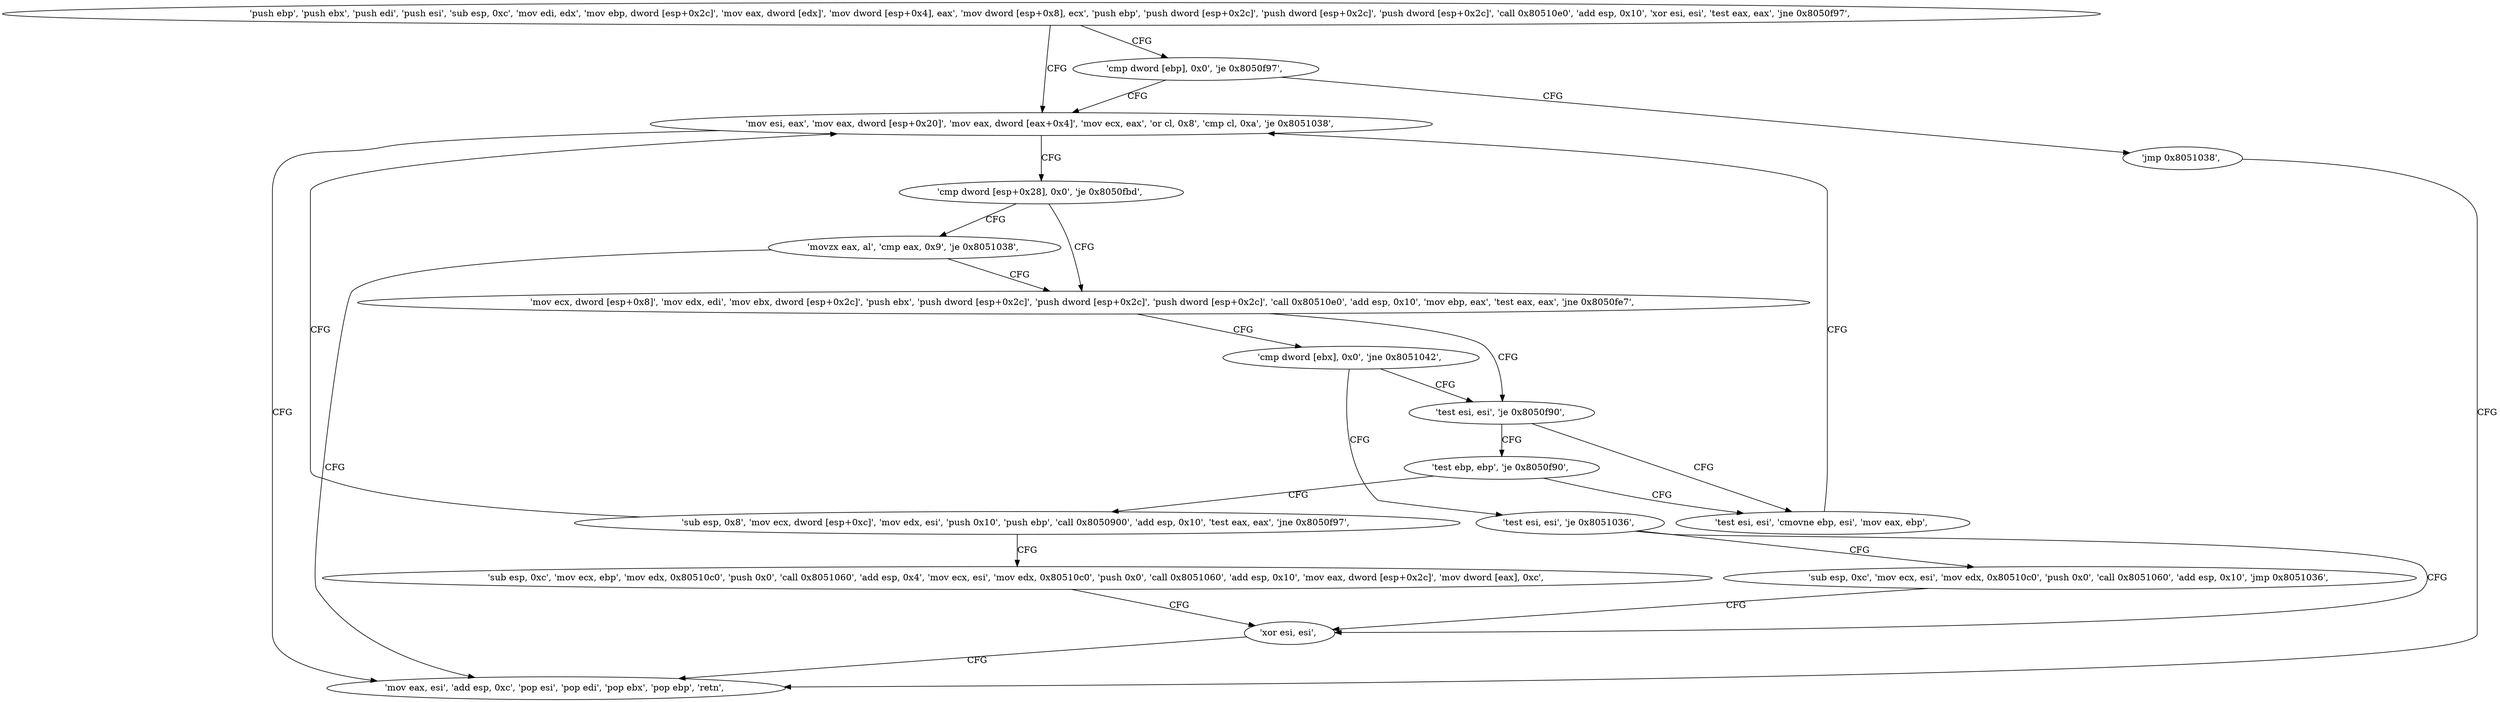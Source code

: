 digraph "func" {
"134549328" [label = "'push ebp', 'push ebx', 'push edi', 'push esi', 'sub esp, 0xc', 'mov edi, edx', 'mov ebp, dword [esp+0x2c]', 'mov eax, dword [edx]', 'mov dword [esp+0x4], eax', 'mov dword [esp+0x8], ecx', 'push ebp', 'push dword [esp+0x2c]', 'push dword [esp+0x2c]', 'push dword [esp+0x2c]', 'call 0x80510e0', 'add esp, 0x10', 'xor esi, esi', 'test eax, eax', 'jne 0x8050f97', " ]
"134549399" [label = "'mov esi, eax', 'mov eax, dword [esp+0x20]', 'mov eax, dword [eax+0x4]', 'mov ecx, eax', 'or cl, 0x8', 'cmp cl, 0xa', 'je 0x8051038', " ]
"134549378" [label = "'cmp dword [ebp], 0x0', 'je 0x8050f97', " ]
"134549560" [label = "'mov eax, esi', 'add esp, 0xc', 'pop esi', 'pop edi', 'pop ebx', 'pop ebp', 'retn', " ]
"134549422" [label = "'cmp dword [esp+0x28], 0x0', 'je 0x8050fbd', " ]
"134549384" [label = "'jmp 0x8051038', " ]
"134549437" [label = "'mov ecx, dword [esp+0x8]', 'mov edx, edi', 'mov ebx, dword [esp+0x2c]', 'push ebx', 'push dword [esp+0x2c]', 'push dword [esp+0x2c]', 'push dword [esp+0x2c]', 'call 0x80510e0', 'add esp, 0x10', 'mov ebp, eax', 'test eax, eax', 'jne 0x8050fe7', " ]
"134549429" [label = "'movzx eax, al', 'cmp eax, 0x9', 'je 0x8051038', " ]
"134549479" [label = "'test esi, esi', 'je 0x8050f90', " ]
"134549474" [label = "'cmp dword [ebx], 0x0', 'jne 0x8051042', " ]
"134549392" [label = "'test esi, esi', 'cmovne ebp, esi', 'mov eax, ebp', " ]
"134549483" [label = "'test ebp, ebp', 'je 0x8050f90', " ]
"134549570" [label = "'test esi, esi', 'je 0x8051036', " ]
"134549487" [label = "'sub esp, 0x8', 'mov ecx, dword [esp+0xc]', 'mov edx, esi', 'push 0x10', 'push ebp', 'call 0x8050900', 'add esp, 0x10', 'test eax, eax', 'jne 0x8050f97', " ]
"134549558" [label = "'xor esi, esi', " ]
"134549574" [label = "'sub esp, 0xc', 'mov ecx, esi', 'mov edx, 0x80510c0', 'push 0x0', 'call 0x8051060', 'add esp, 0x10', 'jmp 0x8051036', " ]
"134549511" [label = "'sub esp, 0xc', 'mov ecx, ebp', 'mov edx, 0x80510c0', 'push 0x0', 'call 0x8051060', 'add esp, 0x4', 'mov ecx, esi', 'mov edx, 0x80510c0', 'push 0x0', 'call 0x8051060', 'add esp, 0x10', 'mov eax, dword [esp+0x2c]', 'mov dword [eax], 0xc', " ]
"134549328" -> "134549399" [ label = "CFG" ]
"134549328" -> "134549378" [ label = "CFG" ]
"134549399" -> "134549560" [ label = "CFG" ]
"134549399" -> "134549422" [ label = "CFG" ]
"134549378" -> "134549399" [ label = "CFG" ]
"134549378" -> "134549384" [ label = "CFG" ]
"134549422" -> "134549437" [ label = "CFG" ]
"134549422" -> "134549429" [ label = "CFG" ]
"134549384" -> "134549560" [ label = "CFG" ]
"134549437" -> "134549479" [ label = "CFG" ]
"134549437" -> "134549474" [ label = "CFG" ]
"134549429" -> "134549560" [ label = "CFG" ]
"134549429" -> "134549437" [ label = "CFG" ]
"134549479" -> "134549392" [ label = "CFG" ]
"134549479" -> "134549483" [ label = "CFG" ]
"134549474" -> "134549570" [ label = "CFG" ]
"134549474" -> "134549479" [ label = "CFG" ]
"134549392" -> "134549399" [ label = "CFG" ]
"134549483" -> "134549392" [ label = "CFG" ]
"134549483" -> "134549487" [ label = "CFG" ]
"134549570" -> "134549558" [ label = "CFG" ]
"134549570" -> "134549574" [ label = "CFG" ]
"134549487" -> "134549399" [ label = "CFG" ]
"134549487" -> "134549511" [ label = "CFG" ]
"134549558" -> "134549560" [ label = "CFG" ]
"134549574" -> "134549558" [ label = "CFG" ]
"134549511" -> "134549558" [ label = "CFG" ]
}
